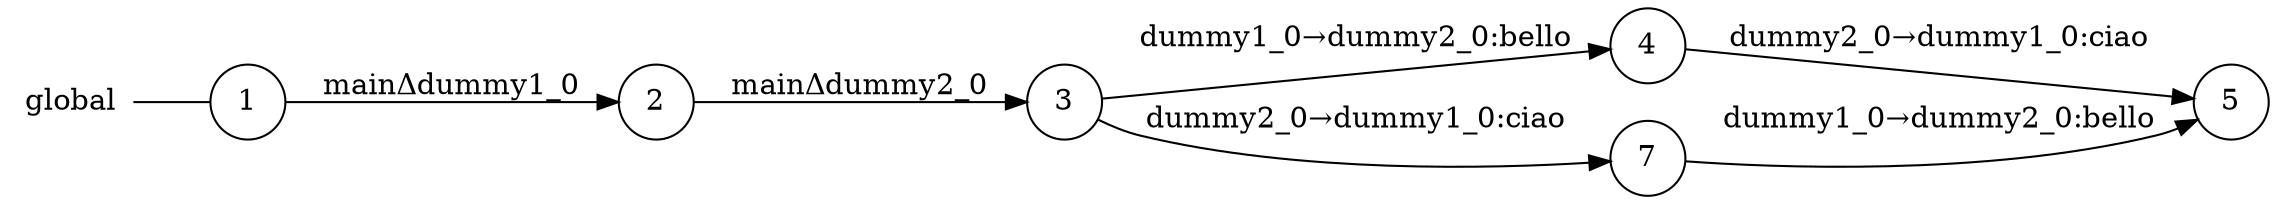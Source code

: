 digraph global {
	rankdir="LR";
	n_0 [label="global", shape="plaintext"];
	n_1 [id="5", shape=circle, label="5"];
	n_2 [id="1", shape=circle, label="1"];
	n_0 -> n_2 [arrowhead=none];
	n_3 [id="2", shape=circle, label="2"];
	n_4 [id="4", shape=circle, label="4"];
	n_5 [id="7", shape=circle, label="7"];
	n_6 [id="3", shape=circle, label="3"];

	n_3 -> n_6 [id="[$e|2]", label="mainΔdummy2_0"];
	n_4 -> n_1 [id="[$e|0]", label="dummy2_0→dummy1_0:ciao"];
	n_2 -> n_3 [id="[$e|1]", label="mainΔdummy1_0"];
	n_5 -> n_1 [id="[$e|6]", label="dummy1_0→dummy2_0:bello"];
	n_6 -> n_4 [id="[$e|3]", label="dummy1_0→dummy2_0:bello"];
	n_6 -> n_5 [id="[$e|4]", label="dummy2_0→dummy1_0:ciao"];
}
